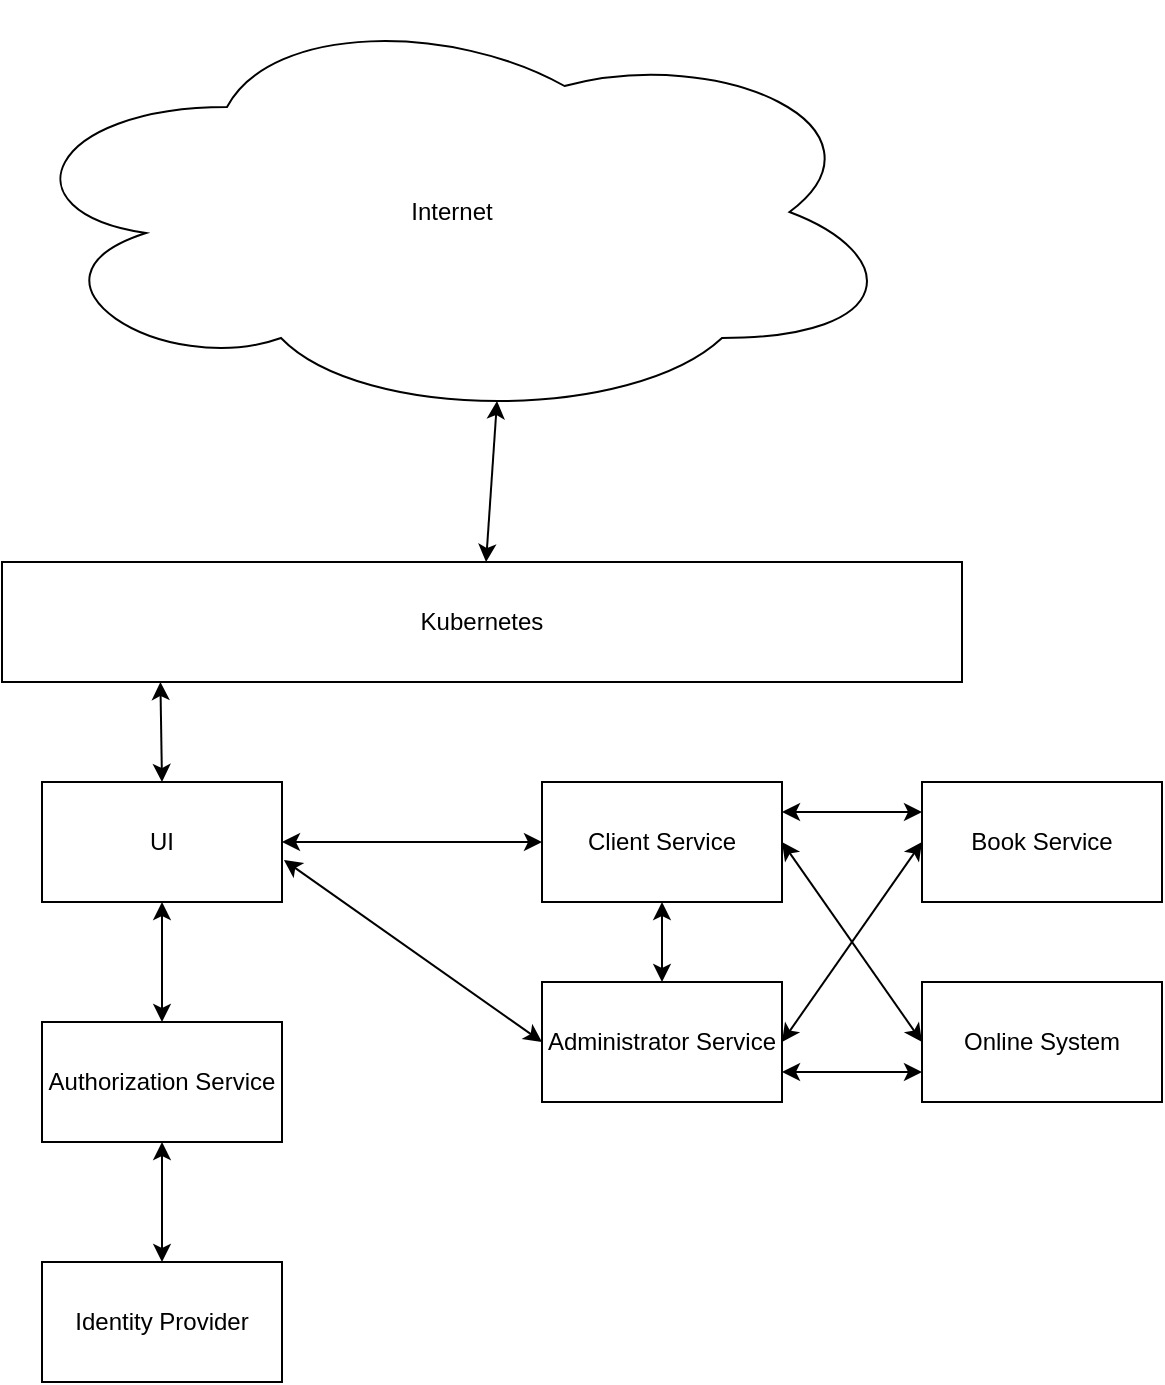 <mxfile version="12.6.5" type="device"><diagram id="Bj-4R-hBE5udiwenJ9ng" name="Page-1"><mxGraphModel dx="1422" dy="942" grid="1" gridSize="10" guides="1" tooltips="1" connect="1" arrows="1" fold="1" page="1" pageScale="1" pageWidth="850" pageHeight="1100" math="0" shadow="0"><root><mxCell id="0"/><mxCell id="1" parent="0"/><mxCell id="Bl0eWmCm-OWNF_OdB-8M-1" value="Internet" style="ellipse;shape=cloud;whiteSpace=wrap;html=1;" vertex="1" parent="1"><mxGeometry x="190" y="80" width="450" height="210" as="geometry"/></mxCell><mxCell id="Bl0eWmCm-OWNF_OdB-8M-2" value="Kubernetes" style="rounded=0;whiteSpace=wrap;html=1;" vertex="1" parent="1"><mxGeometry x="190" y="360" width="480" height="60" as="geometry"/></mxCell><mxCell id="Bl0eWmCm-OWNF_OdB-8M-3" value="" style="endArrow=classic;startArrow=classic;html=1;entryX=0.55;entryY=0.95;entryDx=0;entryDy=0;entryPerimeter=0;" edge="1" parent="1" source="Bl0eWmCm-OWNF_OdB-8M-2" target="Bl0eWmCm-OWNF_OdB-8M-1"><mxGeometry width="50" height="50" relative="1" as="geometry"><mxPoint x="190" y="490" as="sourcePoint"/><mxPoint x="240" y="440" as="targetPoint"/></mxGeometry></mxCell><mxCell id="Bl0eWmCm-OWNF_OdB-8M-4" value="UI" style="rounded=0;whiteSpace=wrap;html=1;" vertex="1" parent="1"><mxGeometry x="210" y="470" width="120" height="60" as="geometry"/></mxCell><mxCell id="Bl0eWmCm-OWNF_OdB-8M-5" value="Identity Provider" style="rounded=0;whiteSpace=wrap;html=1;" vertex="1" parent="1"><mxGeometry x="210" y="710" width="120" height="60" as="geometry"/></mxCell><mxCell id="Bl0eWmCm-OWNF_OdB-8M-6" value="Authorization Service" style="rounded=0;whiteSpace=wrap;html=1;" vertex="1" parent="1"><mxGeometry x="210" y="590" width="120" height="60" as="geometry"/></mxCell><mxCell id="Bl0eWmCm-OWNF_OdB-8M-7" value="" style="endArrow=classic;startArrow=classic;html=1;entryX=0.5;entryY=0;entryDx=0;entryDy=0;exitX=0.5;exitY=1;exitDx=0;exitDy=0;" edge="1" parent="1" source="Bl0eWmCm-OWNF_OdB-8M-4" target="Bl0eWmCm-OWNF_OdB-8M-6"><mxGeometry width="50" height="50" relative="1" as="geometry"><mxPoint x="110" y="740" as="sourcePoint"/><mxPoint x="160" y="690" as="targetPoint"/></mxGeometry></mxCell><mxCell id="Bl0eWmCm-OWNF_OdB-8M-8" value="" style="endArrow=classic;startArrow=classic;html=1;exitX=0.5;exitY=1;exitDx=0;exitDy=0;" edge="1" parent="1" source="Bl0eWmCm-OWNF_OdB-8M-6" target="Bl0eWmCm-OWNF_OdB-8M-5"><mxGeometry width="50" height="50" relative="1" as="geometry"><mxPoint x="480" y="660" as="sourcePoint"/><mxPoint x="530" y="610" as="targetPoint"/></mxGeometry></mxCell><mxCell id="Bl0eWmCm-OWNF_OdB-8M-9" value="" style="endArrow=classic;startArrow=classic;html=1;entryX=0.165;entryY=1;entryDx=0;entryDy=0;entryPerimeter=0;exitX=0.5;exitY=0;exitDx=0;exitDy=0;" edge="1" parent="1" source="Bl0eWmCm-OWNF_OdB-8M-4" target="Bl0eWmCm-OWNF_OdB-8M-2"><mxGeometry width="50" height="50" relative="1" as="geometry"><mxPoint x="110" y="740" as="sourcePoint"/><mxPoint x="160" y="690" as="targetPoint"/></mxGeometry></mxCell><mxCell id="Bl0eWmCm-OWNF_OdB-8M-10" value="Client Service" style="rounded=0;whiteSpace=wrap;html=1;" vertex="1" parent="1"><mxGeometry x="460" y="470" width="120" height="60" as="geometry"/></mxCell><mxCell id="Bl0eWmCm-OWNF_OdB-8M-11" value="Administrator Service" style="rounded=0;whiteSpace=wrap;html=1;" vertex="1" parent="1"><mxGeometry x="460" y="570" width="120" height="60" as="geometry"/></mxCell><mxCell id="Bl0eWmCm-OWNF_OdB-8M-12" value="" style="endArrow=classic;startArrow=classic;html=1;entryX=0;entryY=0.5;entryDx=0;entryDy=0;exitX=1;exitY=0.5;exitDx=0;exitDy=0;" edge="1" parent="1" source="Bl0eWmCm-OWNF_OdB-8M-4" target="Bl0eWmCm-OWNF_OdB-8M-10"><mxGeometry width="50" height="50" relative="1" as="geometry"><mxPoint x="190" y="840" as="sourcePoint"/><mxPoint x="240" y="790" as="targetPoint"/></mxGeometry></mxCell><mxCell id="Bl0eWmCm-OWNF_OdB-8M-13" value="" style="endArrow=classic;startArrow=classic;html=1;entryX=0;entryY=0.5;entryDx=0;entryDy=0;exitX=1.008;exitY=0.65;exitDx=0;exitDy=0;exitPerimeter=0;" edge="1" parent="1" source="Bl0eWmCm-OWNF_OdB-8M-4" target="Bl0eWmCm-OWNF_OdB-8M-11"><mxGeometry width="50" height="50" relative="1" as="geometry"><mxPoint x="370" y="600" as="sourcePoint"/><mxPoint x="420" y="550" as="targetPoint"/></mxGeometry></mxCell><mxCell id="Bl0eWmCm-OWNF_OdB-8M-14" value="Book Service" style="rounded=0;whiteSpace=wrap;html=1;" vertex="1" parent="1"><mxGeometry x="650" y="470" width="120" height="60" as="geometry"/></mxCell><mxCell id="Bl0eWmCm-OWNF_OdB-8M-15" value="" style="endArrow=classic;startArrow=classic;html=1;entryX=0;entryY=0.25;entryDx=0;entryDy=0;exitX=1;exitY=0.25;exitDx=0;exitDy=0;" edge="1" parent="1" source="Bl0eWmCm-OWNF_OdB-8M-10" target="Bl0eWmCm-OWNF_OdB-8M-14"><mxGeometry width="50" height="50" relative="1" as="geometry"><mxPoint x="620" y="660" as="sourcePoint"/><mxPoint x="670" y="610" as="targetPoint"/></mxGeometry></mxCell><mxCell id="Bl0eWmCm-OWNF_OdB-8M-16" value="" style="endArrow=classic;startArrow=classic;html=1;entryX=0;entryY=0.5;entryDx=0;entryDy=0;exitX=1;exitY=0.5;exitDx=0;exitDy=0;" edge="1" parent="1" source="Bl0eWmCm-OWNF_OdB-8M-11" target="Bl0eWmCm-OWNF_OdB-8M-14"><mxGeometry width="50" height="50" relative="1" as="geometry"><mxPoint x="600" y="700" as="sourcePoint"/><mxPoint x="650" y="650" as="targetPoint"/></mxGeometry></mxCell><mxCell id="Bl0eWmCm-OWNF_OdB-8M-17" value="" style="endArrow=classic;startArrow=classic;html=1;entryX=0.5;entryY=1;entryDx=0;entryDy=0;exitX=0.5;exitY=0;exitDx=0;exitDy=0;" edge="1" parent="1" source="Bl0eWmCm-OWNF_OdB-8M-11" target="Bl0eWmCm-OWNF_OdB-8M-10"><mxGeometry width="50" height="50" relative="1" as="geometry"><mxPoint x="520" y="560" as="sourcePoint"/><mxPoint x="550" y="640" as="targetPoint"/></mxGeometry></mxCell><mxCell id="Bl0eWmCm-OWNF_OdB-8M-18" value="Online System" style="rounded=0;whiteSpace=wrap;html=1;" vertex="1" parent="1"><mxGeometry x="650" y="570" width="120" height="60" as="geometry"/></mxCell><mxCell id="Bl0eWmCm-OWNF_OdB-8M-19" value="" style="endArrow=classic;startArrow=classic;html=1;entryX=0;entryY=0.75;entryDx=0;entryDy=0;exitX=1;exitY=0.75;exitDx=0;exitDy=0;" edge="1" parent="1" source="Bl0eWmCm-OWNF_OdB-8M-11" target="Bl0eWmCm-OWNF_OdB-8M-18"><mxGeometry width="50" height="50" relative="1" as="geometry"><mxPoint x="590" y="740" as="sourcePoint"/><mxPoint x="640" y="690" as="targetPoint"/></mxGeometry></mxCell><mxCell id="Bl0eWmCm-OWNF_OdB-8M-20" value="" style="endArrow=classic;startArrow=classic;html=1;entryX=0;entryY=0.5;entryDx=0;entryDy=0;exitX=1;exitY=0.5;exitDx=0;exitDy=0;" edge="1" parent="1" source="Bl0eWmCm-OWNF_OdB-8M-10" target="Bl0eWmCm-OWNF_OdB-8M-18"><mxGeometry width="50" height="50" relative="1" as="geometry"><mxPoint x="640" y="740" as="sourcePoint"/><mxPoint x="690" y="690" as="targetPoint"/></mxGeometry></mxCell></root></mxGraphModel></diagram></mxfile>